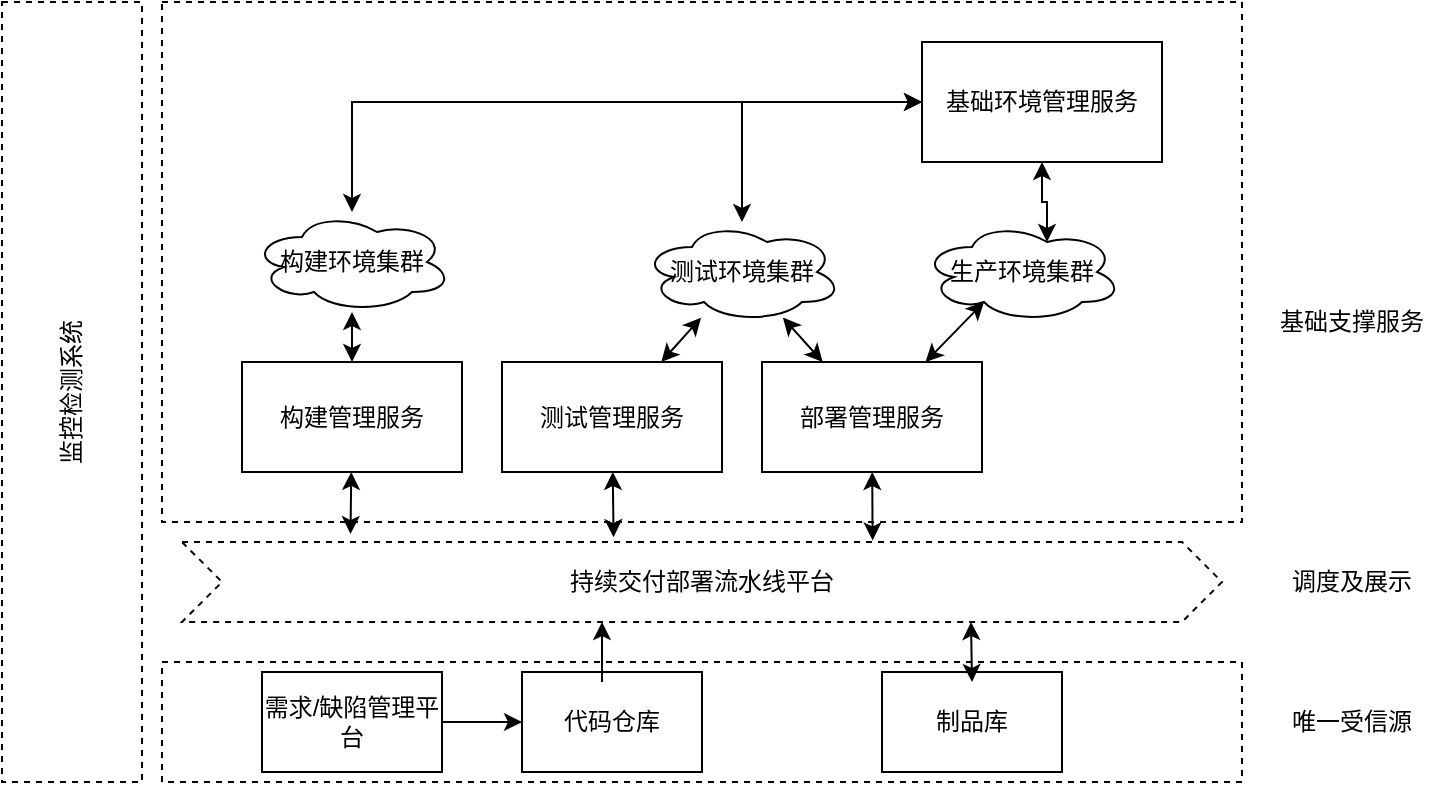 <mxfile version="12.6.5" type="device"><diagram id="F5ZD_hNy1mwvB2O1wFiK" name="Page-1"><mxGraphModel dx="1038" dy="607" grid="1" gridSize="10" guides="1" tooltips="1" connect="1" arrows="1" fold="1" page="1" pageScale="1" pageWidth="2339" pageHeight="3300" math="0" shadow="0"><root><mxCell id="0"/><mxCell id="1" parent="0"/><mxCell id="mRdEb5HgFXLwfSJQhcgE-1" value="监控检测系统" style="rounded=0;whiteSpace=wrap;html=1;dashed=1;horizontal=0;" vertex="1" parent="1"><mxGeometry x="130" y="40" width="70" height="390" as="geometry"/></mxCell><mxCell id="mRdEb5HgFXLwfSJQhcgE-2" value="" style="rounded=0;whiteSpace=wrap;html=1;dashed=1;" vertex="1" parent="1"><mxGeometry x="210" y="40" width="540" height="260" as="geometry"/></mxCell><mxCell id="mRdEb5HgFXLwfSJQhcgE-3" value="持续交付部署流水线平台" style="shape=step;perimeter=stepPerimeter;whiteSpace=wrap;html=1;fixedSize=1;dashed=1;" vertex="1" parent="1"><mxGeometry x="220" y="310" width="520" height="40" as="geometry"/></mxCell><mxCell id="mRdEb5HgFXLwfSJQhcgE-4" value="" style="rounded=0;whiteSpace=wrap;html=1;dashed=1;" vertex="1" parent="1"><mxGeometry x="210" y="370" width="540" height="60" as="geometry"/></mxCell><mxCell id="mRdEb5HgFXLwfSJQhcgE-10" style="edgeStyle=orthogonalEdgeStyle;rounded=0;orthogonalLoop=1;jettySize=auto;html=1;entryX=0;entryY=0.5;entryDx=0;entryDy=0;" edge="1" parent="1" source="mRdEb5HgFXLwfSJQhcgE-5" target="mRdEb5HgFXLwfSJQhcgE-6"><mxGeometry relative="1" as="geometry"/></mxCell><mxCell id="mRdEb5HgFXLwfSJQhcgE-5" value="需求/缺陷管理平台" style="rounded=0;whiteSpace=wrap;html=1;" vertex="1" parent="1"><mxGeometry x="260" y="375" width="90" height="50" as="geometry"/></mxCell><mxCell id="mRdEb5HgFXLwfSJQhcgE-6" value="代码仓库" style="rounded=0;whiteSpace=wrap;html=1;" vertex="1" parent="1"><mxGeometry x="390" y="375" width="90" height="50" as="geometry"/></mxCell><mxCell id="mRdEb5HgFXLwfSJQhcgE-7" value="制品库" style="rounded=0;whiteSpace=wrap;html=1;" vertex="1" parent="1"><mxGeometry x="570" y="375" width="90" height="50" as="geometry"/></mxCell><mxCell id="mRdEb5HgFXLwfSJQhcgE-11" value="" style="endArrow=classic;html=1;" edge="1" parent="1"><mxGeometry width="50" height="50" relative="1" as="geometry"><mxPoint x="430" y="380" as="sourcePoint"/><mxPoint x="430" y="350" as="targetPoint"/></mxGeometry></mxCell><mxCell id="mRdEb5HgFXLwfSJQhcgE-13" value="" style="endArrow=classic;html=1;startArrow=classic;startFill=1;" edge="1" parent="1"><mxGeometry width="50" height="50" relative="1" as="geometry"><mxPoint x="615" y="380" as="sourcePoint"/><mxPoint x="614.5" y="350" as="targetPoint"/></mxGeometry></mxCell><mxCell id="mRdEb5HgFXLwfSJQhcgE-14" value="唯一受信源" style="text;html=1;strokeColor=none;fillColor=none;align=center;verticalAlign=middle;whiteSpace=wrap;rounded=0;" vertex="1" parent="1"><mxGeometry x="760" y="390" width="90" height="20" as="geometry"/></mxCell><mxCell id="mRdEb5HgFXLwfSJQhcgE-15" value="调度及展示" style="text;html=1;strokeColor=none;fillColor=none;align=center;verticalAlign=middle;whiteSpace=wrap;rounded=0;" vertex="1" parent="1"><mxGeometry x="760" y="320" width="90" height="20" as="geometry"/></mxCell><mxCell id="mRdEb5HgFXLwfSJQhcgE-16" value="基础支撑服务" style="text;html=1;strokeColor=none;fillColor=none;align=center;verticalAlign=middle;whiteSpace=wrap;rounded=0;" vertex="1" parent="1"><mxGeometry x="760" y="190" width="90" height="20" as="geometry"/></mxCell><mxCell id="mRdEb5HgFXLwfSJQhcgE-23" style="edgeStyle=orthogonalEdgeStyle;rounded=0;orthogonalLoop=1;jettySize=auto;html=1;startArrow=classic;startFill=1;" edge="1" parent="1" source="mRdEb5HgFXLwfSJQhcgE-17" target="mRdEb5HgFXLwfSJQhcgE-20"><mxGeometry relative="1" as="geometry"/></mxCell><mxCell id="mRdEb5HgFXLwfSJQhcgE-28" style="edgeStyle=none;rounded=0;orthogonalLoop=1;jettySize=auto;html=1;entryX=0.162;entryY=-0.1;entryDx=0;entryDy=0;entryPerimeter=0;startArrow=classic;startFill=1;" edge="1" parent="1" source="mRdEb5HgFXLwfSJQhcgE-17" target="mRdEb5HgFXLwfSJQhcgE-3"><mxGeometry relative="1" as="geometry"/></mxCell><mxCell id="mRdEb5HgFXLwfSJQhcgE-17" value="构建管理服务" style="rounded=0;whiteSpace=wrap;html=1;" vertex="1" parent="1"><mxGeometry x="250" y="220" width="110" height="55" as="geometry"/></mxCell><mxCell id="mRdEb5HgFXLwfSJQhcgE-24" style="rounded=0;orthogonalLoop=1;jettySize=auto;html=1;startArrow=classic;startFill=1;" edge="1" parent="1" source="mRdEb5HgFXLwfSJQhcgE-18" target="mRdEb5HgFXLwfSJQhcgE-21"><mxGeometry relative="1" as="geometry"/></mxCell><mxCell id="mRdEb5HgFXLwfSJQhcgE-29" style="edgeStyle=none;rounded=0;orthogonalLoop=1;jettySize=auto;html=1;entryX=0.415;entryY=-0.06;entryDx=0;entryDy=0;entryPerimeter=0;startArrow=classic;startFill=1;" edge="1" parent="1" source="mRdEb5HgFXLwfSJQhcgE-18" target="mRdEb5HgFXLwfSJQhcgE-3"><mxGeometry relative="1" as="geometry"/></mxCell><mxCell id="mRdEb5HgFXLwfSJQhcgE-18" value="测试管理服务" style="rounded=0;whiteSpace=wrap;html=1;" vertex="1" parent="1"><mxGeometry x="380" y="220" width="110" height="55" as="geometry"/></mxCell><mxCell id="mRdEb5HgFXLwfSJQhcgE-25" style="edgeStyle=none;rounded=0;orthogonalLoop=1;jettySize=auto;html=1;startArrow=classic;startFill=1;" edge="1" parent="1" source="mRdEb5HgFXLwfSJQhcgE-19" target="mRdEb5HgFXLwfSJQhcgE-21"><mxGeometry relative="1" as="geometry"/></mxCell><mxCell id="mRdEb5HgFXLwfSJQhcgE-26" style="edgeStyle=none;rounded=0;orthogonalLoop=1;jettySize=auto;html=1;entryX=0.31;entryY=0.8;entryDx=0;entryDy=0;entryPerimeter=0;startArrow=classic;startFill=1;" edge="1" parent="1" source="mRdEb5HgFXLwfSJQhcgE-19" target="mRdEb5HgFXLwfSJQhcgE-22"><mxGeometry relative="1" as="geometry"/></mxCell><mxCell id="mRdEb5HgFXLwfSJQhcgE-30" style="edgeStyle=none;rounded=0;orthogonalLoop=1;jettySize=auto;html=1;entryX=0.664;entryY=-0.02;entryDx=0;entryDy=0;entryPerimeter=0;startArrow=classic;startFill=1;" edge="1" parent="1" source="mRdEb5HgFXLwfSJQhcgE-19" target="mRdEb5HgFXLwfSJQhcgE-3"><mxGeometry relative="1" as="geometry"/></mxCell><mxCell id="mRdEb5HgFXLwfSJQhcgE-19" value="部署管理服务" style="rounded=0;whiteSpace=wrap;html=1;" vertex="1" parent="1"><mxGeometry x="510" y="220" width="110" height="55" as="geometry"/></mxCell><mxCell id="mRdEb5HgFXLwfSJQhcgE-31" style="rounded=0;orthogonalLoop=1;jettySize=auto;html=1;entryX=0;entryY=0.5;entryDx=0;entryDy=0;startArrow=classic;startFill=1;edgeStyle=orthogonalEdgeStyle;" edge="1" parent="1" source="mRdEb5HgFXLwfSJQhcgE-20" target="mRdEb5HgFXLwfSJQhcgE-27"><mxGeometry relative="1" as="geometry"><Array as="points"><mxPoint x="305" y="90"/></Array></mxGeometry></mxCell><mxCell id="mRdEb5HgFXLwfSJQhcgE-20" value="构建环境集群" style="ellipse;shape=cloud;whiteSpace=wrap;html=1;" vertex="1" parent="1"><mxGeometry x="255" y="145" width="100" height="50" as="geometry"/></mxCell><mxCell id="mRdEb5HgFXLwfSJQhcgE-32" style="edgeStyle=orthogonalEdgeStyle;rounded=0;orthogonalLoop=1;jettySize=auto;html=1;startArrow=classic;startFill=1;entryX=0;entryY=0.5;entryDx=0;entryDy=0;" edge="1" parent="1" source="mRdEb5HgFXLwfSJQhcgE-21" target="mRdEb5HgFXLwfSJQhcgE-27"><mxGeometry relative="1" as="geometry"><mxPoint x="580" y="90" as="targetPoint"/><Array as="points"><mxPoint x="500" y="90"/></Array></mxGeometry></mxCell><mxCell id="mRdEb5HgFXLwfSJQhcgE-21" value="测试环境集群" style="ellipse;shape=cloud;whiteSpace=wrap;html=1;" vertex="1" parent="1"><mxGeometry x="450" y="150" width="100" height="50" as="geometry"/></mxCell><mxCell id="mRdEb5HgFXLwfSJQhcgE-22" value="生产环境集群" style="ellipse;shape=cloud;whiteSpace=wrap;html=1;" vertex="1" parent="1"><mxGeometry x="590" y="150" width="100" height="50" as="geometry"/></mxCell><mxCell id="mRdEb5HgFXLwfSJQhcgE-33" style="edgeStyle=orthogonalEdgeStyle;rounded=0;orthogonalLoop=1;jettySize=auto;html=1;entryX=0.625;entryY=0.2;entryDx=0;entryDy=0;entryPerimeter=0;startArrow=classic;startFill=1;" edge="1" parent="1" source="mRdEb5HgFXLwfSJQhcgE-27" target="mRdEb5HgFXLwfSJQhcgE-22"><mxGeometry relative="1" as="geometry"/></mxCell><mxCell id="mRdEb5HgFXLwfSJQhcgE-27" value="基础环境管理服务" style="rounded=0;whiteSpace=wrap;html=1;" vertex="1" parent="1"><mxGeometry x="590" y="60" width="120" height="60" as="geometry"/></mxCell></root></mxGraphModel></diagram></mxfile>